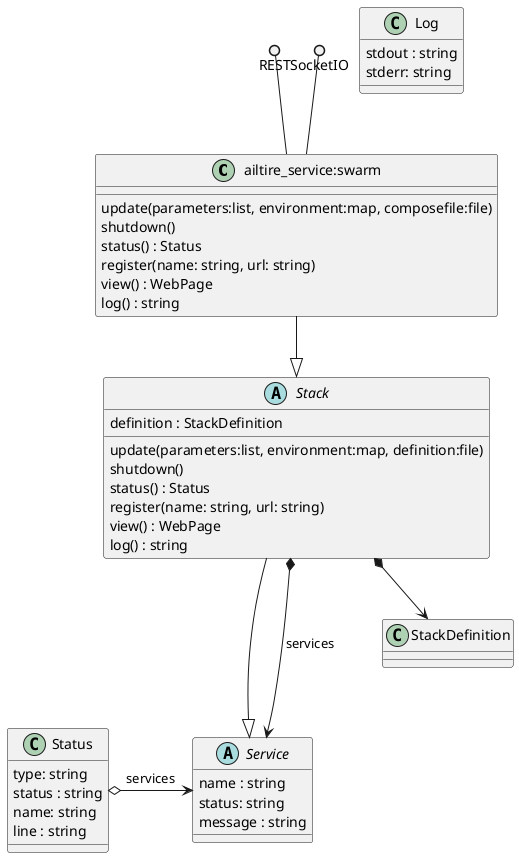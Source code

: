@startuml

class "ailtire_service:swarm" as ASS {
    update(parameters:list, environment:map, composefile:file)
    shutdown()
    status() : Status
    register(name: string, url: string)
    view() : WebPage
    log() : string
}

REST ()-- ASS
SocketIO ()-- ASS

class Log {
    stdout : string
    stderr: string
}

abstract Service {
    name : string
    status: string
    message : string
}
abstract Stack {
    definition : StackDefinition

    update(parameters:list, environment:map, definition:file)
    shutdown()
    status() : Status
    register(name: string, url: string)
    view() : WebPage
    log() : string
}

Stack *--> StackDefinition
Stack ---|> Service
Stack *-->  Service : services
ASS --|> Stack


class Status {
   type: string
   status : string
   name: string
   line : string
}

class StackDefinition {

}

Status  o-> Service : services
@enduml